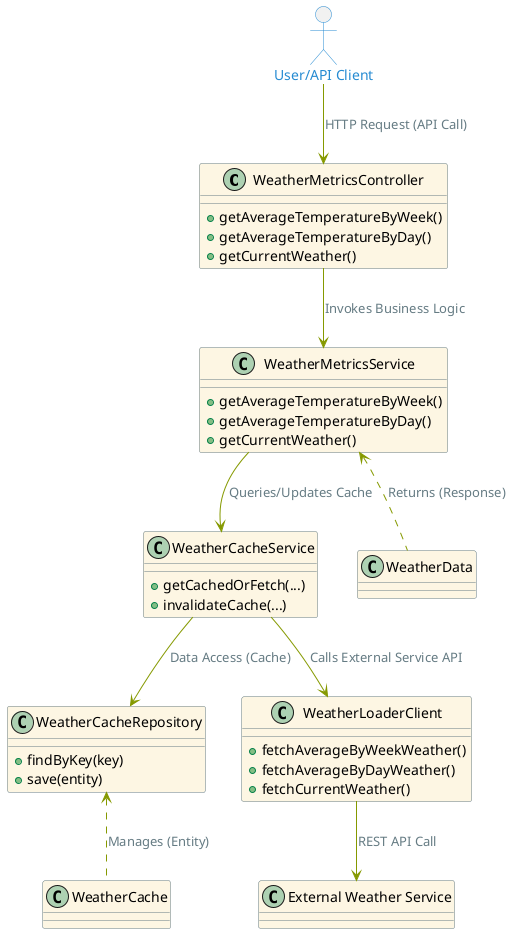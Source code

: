@startuml
allowmixing
!define RECTANGLE class
' Skin parameters for a cleaner look
skinparam class {
  BackgroundColor #FDF6E3
  BorderColor #657B83
  ArrowColor #859900
}
skinparam actor {
  BorderColor #268BD2
  FontColor #268BD2
}
skinparam arrow {
  FontColor #657B83
}

RECTANGLE WeatherMetricsController {
  +getAverageTemperatureByWeek()
  +getAverageTemperatureByDay()
  +getCurrentWeather()
}

RECTANGLE WeatherMetricsService {
  +getAverageTemperatureByWeek()
  +getAverageTemperatureByDay()
  +getCurrentWeather()
}

RECTANGLE WeatherCacheService {
  +getCachedOrFetch(...)
  +invalidateCache(...)
}

RECTANGLE WeatherCacheRepository {
  +findByKey(key)
  +save(entity)
}

RECTANGLE WeatherLoaderClient {
  +fetchAverageByWeekWeather()
  +fetchAverageByDayWeather()
  +fetchCurrentWeather()
}

RECTANGLE WeatherCache
RECTANGLE WeatherData

actor "User/API Client" as User

User --> WeatherMetricsController : HTTP Request (API Call)
WeatherMetricsController --> WeatherMetricsService : Invokes Business Logic
WeatherMetricsService --> WeatherCacheService : Queries/Updates Cache
WeatherCacheService --> WeatherCacheRepository : Data Access (Cache)
WeatherCacheService --> WeatherLoaderClient : Calls External Service API
WeatherLoaderClient --> "External Weather Service" : REST API Call
WeatherCacheRepository <.. WeatherCache : Manages (Entity)
WeatherMetricsService <.. WeatherData : Returns (Response)
@enduml

